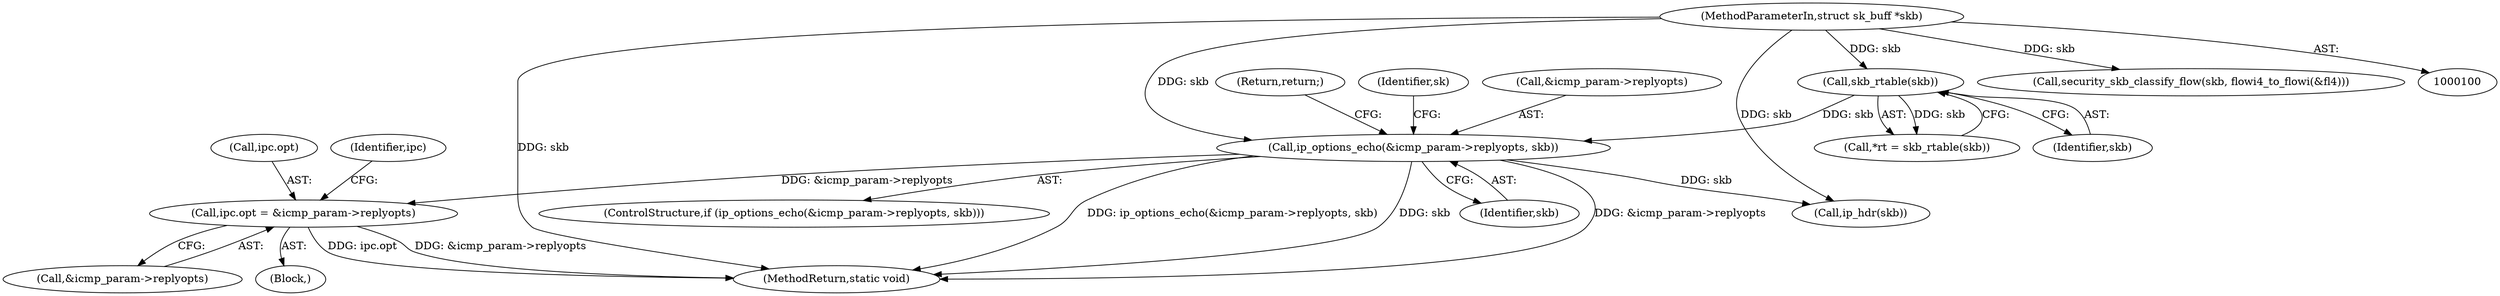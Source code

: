 digraph "1_linux_f6d8bd051c391c1c0458a30b2a7abcd939329259_11@del" {
"1000186" [label="(Call,ipc.opt = &icmp_param->replyopts)"];
"1000123" [label="(Call,ip_options_echo(&icmp_param->replyopts, skb))"];
"1000108" [label="(Call,skb_rtable(skb))"];
"1000102" [label="(MethodParameterIn,struct sk_buff *skb)"];
"1000209" [label="(Call,security_skb_classify_flow(skb, flowi4_to_flowi(&fl4)))"];
"1000187" [label="(Call,ipc.opt)"];
"1000197" [label="(Identifier,ipc)"];
"1000129" [label="(Return,return;)"];
"1000106" [label="(Call,*rt = skb_rtable(skb))"];
"1000190" [label="(Call,&icmp_param->replyopts)"];
"1000123" [label="(Call,ip_options_echo(&icmp_param->replyopts, skb))"];
"1000131" [label="(Identifier,sk)"];
"1000102" [label="(MethodParameterIn,struct sk_buff *skb)"];
"1000109" [label="(Identifier,skb)"];
"1000186" [label="(Call,ipc.opt = &icmp_param->replyopts)"];
"1000157" [label="(Call,ip_hdr(skb))"];
"1000124" [label="(Call,&icmp_param->replyopts)"];
"1000185" [label="(Block,)"];
"1000128" [label="(Identifier,skb)"];
"1000122" [label="(ControlStructure,if (ip_options_echo(&icmp_param->replyopts, skb)))"];
"1000253" [label="(MethodReturn,static void)"];
"1000108" [label="(Call,skb_rtable(skb))"];
"1000186" -> "1000185"  [label="AST: "];
"1000186" -> "1000190"  [label="CFG: "];
"1000187" -> "1000186"  [label="AST: "];
"1000190" -> "1000186"  [label="AST: "];
"1000197" -> "1000186"  [label="CFG: "];
"1000186" -> "1000253"  [label="DDG: ipc.opt"];
"1000186" -> "1000253"  [label="DDG: &icmp_param->replyopts"];
"1000123" -> "1000186"  [label="DDG: &icmp_param->replyopts"];
"1000123" -> "1000122"  [label="AST: "];
"1000123" -> "1000128"  [label="CFG: "];
"1000124" -> "1000123"  [label="AST: "];
"1000128" -> "1000123"  [label="AST: "];
"1000129" -> "1000123"  [label="CFG: "];
"1000131" -> "1000123"  [label="CFG: "];
"1000123" -> "1000253"  [label="DDG: ip_options_echo(&icmp_param->replyopts, skb)"];
"1000123" -> "1000253"  [label="DDG: skb"];
"1000123" -> "1000253"  [label="DDG: &icmp_param->replyopts"];
"1000108" -> "1000123"  [label="DDG: skb"];
"1000102" -> "1000123"  [label="DDG: skb"];
"1000123" -> "1000157"  [label="DDG: skb"];
"1000108" -> "1000106"  [label="AST: "];
"1000108" -> "1000109"  [label="CFG: "];
"1000109" -> "1000108"  [label="AST: "];
"1000106" -> "1000108"  [label="CFG: "];
"1000108" -> "1000106"  [label="DDG: skb"];
"1000102" -> "1000108"  [label="DDG: skb"];
"1000102" -> "1000100"  [label="AST: "];
"1000102" -> "1000253"  [label="DDG: skb"];
"1000102" -> "1000157"  [label="DDG: skb"];
"1000102" -> "1000209"  [label="DDG: skb"];
}
